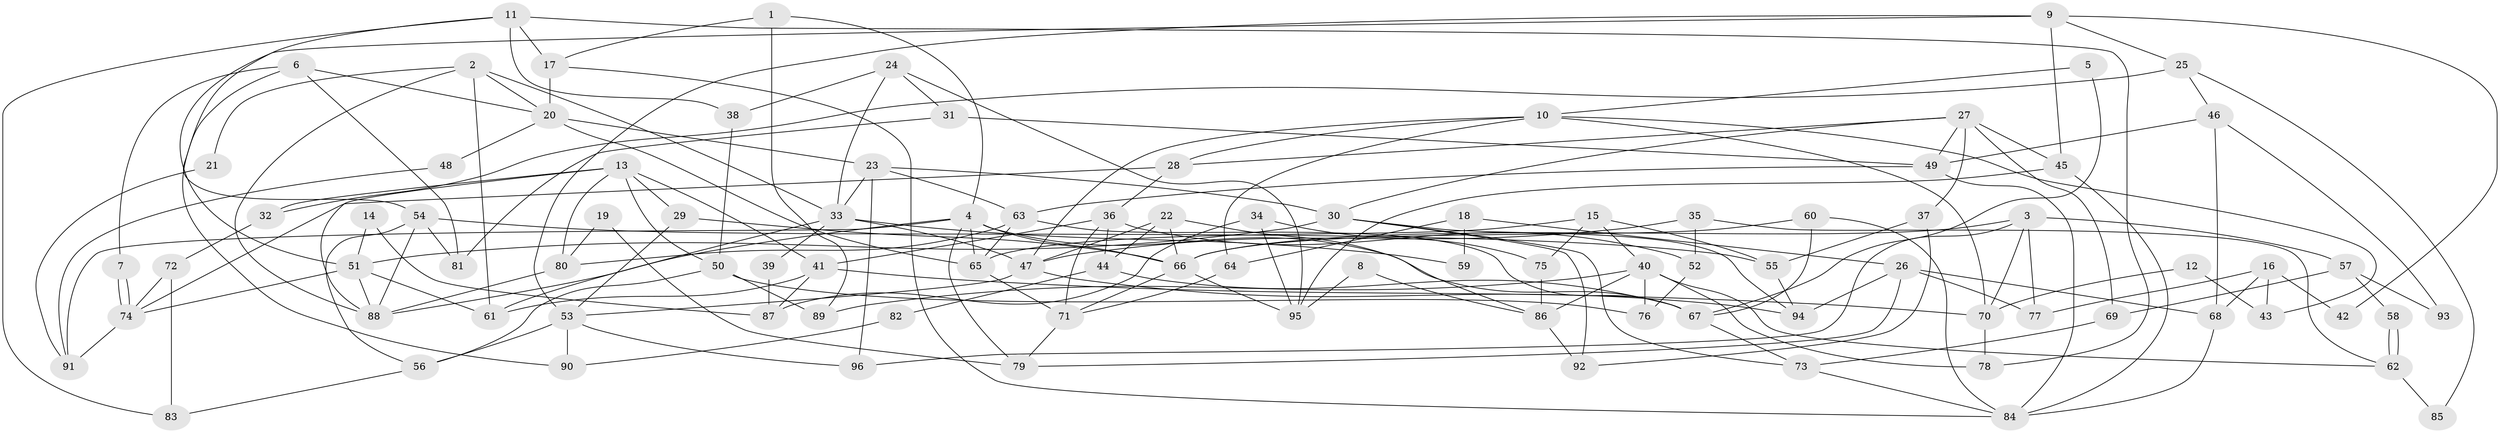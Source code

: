 // coarse degree distribution, {7: 0.14285714285714285, 13: 0.03571428571428571, 6: 0.07142857142857142, 5: 0.17857142857142858, 2: 0.07142857142857142, 11: 0.07142857142857142, 10: 0.07142857142857142, 12: 0.03571428571428571, 4: 0.07142857142857142, 16: 0.03571428571428571, 3: 0.14285714285714285, 1: 0.03571428571428571, 9: 0.03571428571428571}
// Generated by graph-tools (version 1.1) at 2025/18/03/04/25 18:18:35]
// undirected, 96 vertices, 192 edges
graph export_dot {
graph [start="1"]
  node [color=gray90,style=filled];
  1;
  2;
  3;
  4;
  5;
  6;
  7;
  8;
  9;
  10;
  11;
  12;
  13;
  14;
  15;
  16;
  17;
  18;
  19;
  20;
  21;
  22;
  23;
  24;
  25;
  26;
  27;
  28;
  29;
  30;
  31;
  32;
  33;
  34;
  35;
  36;
  37;
  38;
  39;
  40;
  41;
  42;
  43;
  44;
  45;
  46;
  47;
  48;
  49;
  50;
  51;
  52;
  53;
  54;
  55;
  56;
  57;
  58;
  59;
  60;
  61;
  62;
  63;
  64;
  65;
  66;
  67;
  68;
  69;
  70;
  71;
  72;
  73;
  74;
  75;
  76;
  77;
  78;
  79;
  80;
  81;
  82;
  83;
  84;
  85;
  86;
  87;
  88;
  89;
  90;
  91;
  92;
  93;
  94;
  95;
  96;
  1 -- 17;
  1 -- 4;
  1 -- 89;
  2 -- 88;
  2 -- 33;
  2 -- 20;
  2 -- 21;
  2 -- 61;
  3 -- 96;
  3 -- 70;
  3 -- 57;
  3 -- 66;
  3 -- 77;
  4 -- 67;
  4 -- 65;
  4 -- 66;
  4 -- 79;
  4 -- 88;
  4 -- 91;
  5 -- 67;
  5 -- 10;
  6 -- 81;
  6 -- 20;
  6 -- 7;
  6 -- 90;
  7 -- 74;
  7 -- 74;
  8 -- 86;
  8 -- 95;
  9 -- 25;
  9 -- 53;
  9 -- 42;
  9 -- 45;
  9 -- 51;
  10 -- 28;
  10 -- 47;
  10 -- 43;
  10 -- 64;
  10 -- 70;
  11 -- 54;
  11 -- 38;
  11 -- 17;
  11 -- 78;
  11 -- 83;
  12 -- 70;
  12 -- 43;
  13 -- 80;
  13 -- 88;
  13 -- 29;
  13 -- 32;
  13 -- 41;
  13 -- 50;
  14 -- 87;
  14 -- 51;
  15 -- 55;
  15 -- 65;
  15 -- 40;
  15 -- 75;
  16 -- 77;
  16 -- 68;
  16 -- 42;
  16 -- 43;
  17 -- 20;
  17 -- 84;
  18 -- 26;
  18 -- 64;
  18 -- 59;
  19 -- 79;
  19 -- 80;
  20 -- 23;
  20 -- 48;
  20 -- 65;
  21 -- 91;
  22 -- 66;
  22 -- 47;
  22 -- 44;
  22 -- 86;
  23 -- 33;
  23 -- 30;
  23 -- 63;
  23 -- 96;
  24 -- 95;
  24 -- 33;
  24 -- 31;
  24 -- 38;
  25 -- 46;
  25 -- 32;
  25 -- 85;
  26 -- 79;
  26 -- 94;
  26 -- 68;
  26 -- 77;
  27 -- 28;
  27 -- 45;
  27 -- 30;
  27 -- 37;
  27 -- 49;
  27 -- 69;
  28 -- 74;
  28 -- 36;
  29 -- 66;
  29 -- 53;
  30 -- 51;
  30 -- 73;
  30 -- 92;
  30 -- 94;
  31 -- 49;
  31 -- 81;
  32 -- 72;
  33 -- 47;
  33 -- 61;
  33 -- 39;
  33 -- 59;
  34 -- 75;
  34 -- 95;
  34 -- 87;
  35 -- 52;
  35 -- 62;
  35 -- 47;
  36 -- 71;
  36 -- 44;
  36 -- 41;
  36 -- 52;
  37 -- 92;
  37 -- 55;
  38 -- 50;
  39 -- 87;
  40 -- 78;
  40 -- 62;
  40 -- 76;
  40 -- 86;
  40 -- 89;
  41 -- 61;
  41 -- 70;
  41 -- 87;
  44 -- 67;
  44 -- 82;
  45 -- 84;
  45 -- 95;
  46 -- 68;
  46 -- 49;
  46 -- 93;
  47 -- 53;
  47 -- 94;
  48 -- 91;
  49 -- 63;
  49 -- 84;
  50 -- 89;
  50 -- 56;
  50 -- 76;
  51 -- 61;
  51 -- 74;
  51 -- 88;
  52 -- 76;
  53 -- 56;
  53 -- 90;
  53 -- 96;
  54 -- 55;
  54 -- 88;
  54 -- 56;
  54 -- 81;
  55 -- 94;
  56 -- 83;
  57 -- 69;
  57 -- 58;
  57 -- 93;
  58 -- 62;
  58 -- 62;
  60 -- 66;
  60 -- 84;
  60 -- 67;
  62 -- 85;
  63 -- 67;
  63 -- 65;
  63 -- 80;
  64 -- 71;
  65 -- 71;
  66 -- 71;
  66 -- 95;
  67 -- 73;
  68 -- 84;
  69 -- 73;
  70 -- 78;
  71 -- 79;
  72 -- 74;
  72 -- 83;
  73 -- 84;
  74 -- 91;
  75 -- 86;
  80 -- 88;
  82 -- 90;
  86 -- 92;
}
